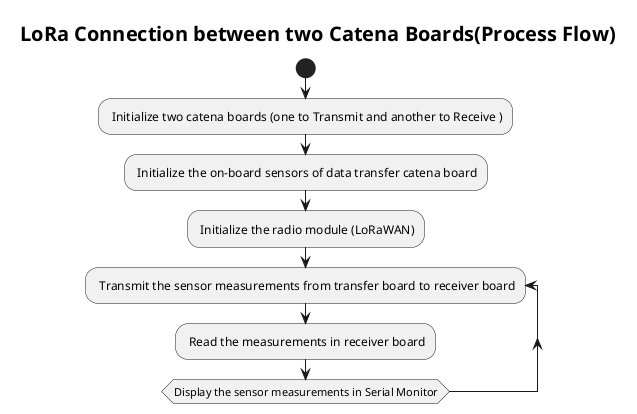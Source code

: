 /'
Module:	lora_connection_FL.plantuml

Function:
        PlantUML flow chart for LoRa connection between two Catena boards.

Copyright:
        This file copyright (C) 2022 by
        MCCI Corporation
        3520 Krums Corners Road
        Ithaca, NY 14850
        An unpublished work. All rights reserved.
        This file is proprietary information, and may not be disclosedg or
        copied without the prior permission of MCCI Corporation.

Author:
        Pranau R, MCCI Corporation    July 2022
'/

@startuml

start

<style>
title {
    FontSize 20
}
</style>

title LoRa Connection between two Catena Boards(Process Flow)

: Initialize two catena boards (one to Transmit and another to Receive );
: Initialize the on-board sensors of data transfer catena board;
: Initialize the radio module (LoRaWAN);

repeat: Transmit the sensor measurements from transfer board to receiver board;
    : Read the measurements in receiver board;

repeat while (Display the sensor measurements in Serial Monitor)

@enduml